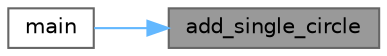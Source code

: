 digraph "add_single_circle"
{
 // LATEX_PDF_SIZE
  bgcolor="transparent";
  edge [fontname=Helvetica,fontsize=10,labelfontname=Helvetica,labelfontsize=10];
  node [fontname=Helvetica,fontsize=10,shape=box,height=0.2,width=0.4];
  rankdir="RL";
  Node1 [label="add_single_circle",height=0.2,width=0.4,color="gray40", fillcolor="grey60", style="filled", fontcolor="black",tooltip="Superimpose a single-width dashed combining circle on a glyph bitmap."];
  Node1 -> Node2 [dir="back",color="steelblue1",style="solid"];
  Node2 [label="main",height=0.2,width=0.4,color="grey40", fillcolor="white", style="filled",URL="$unigencircles_8c.html#a3c04138a5bfe5d72780bb7e82a18e627",tooltip="The main function."];
}
